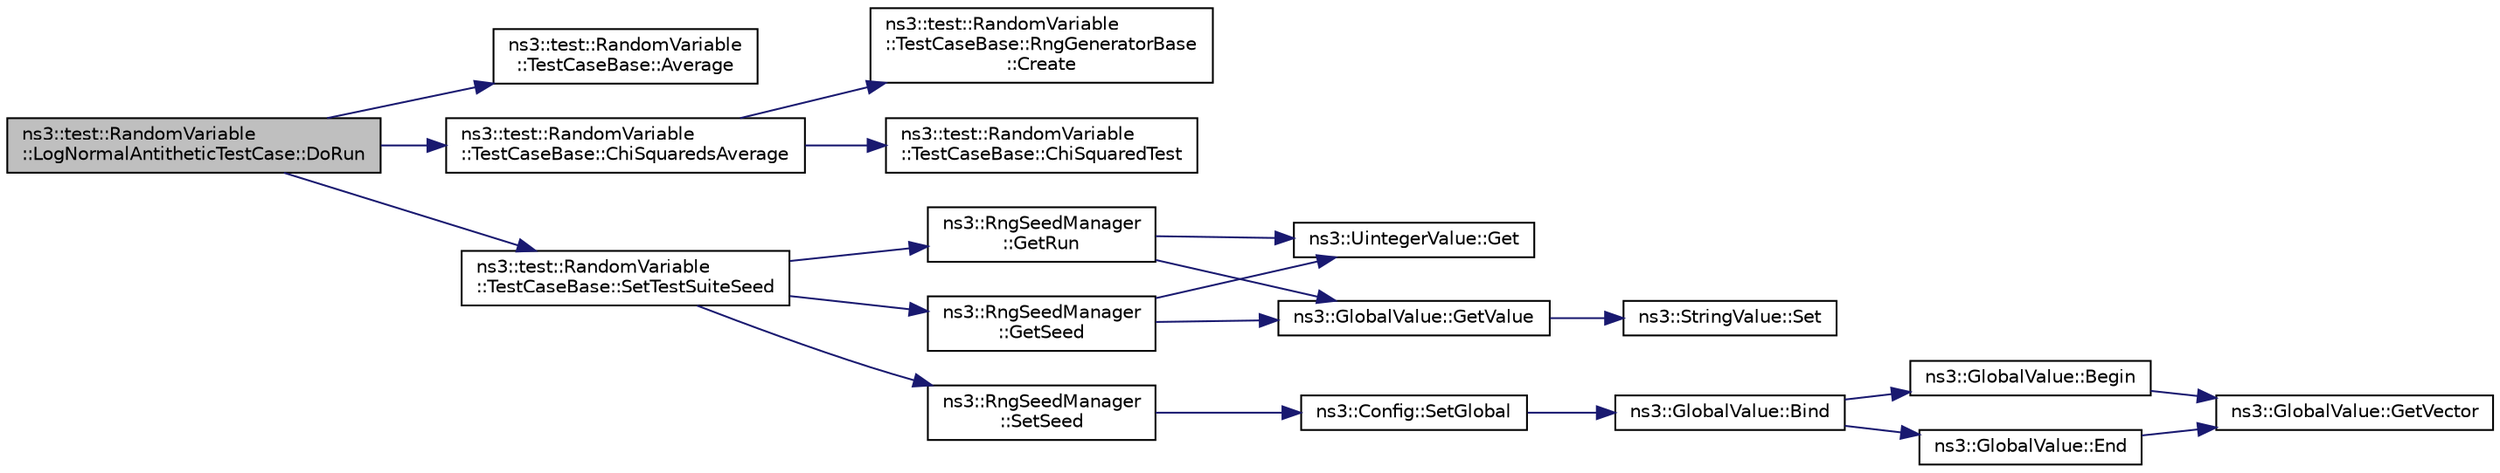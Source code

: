 digraph "ns3::test::RandomVariable::LogNormalAntitheticTestCase::DoRun"
{
 // LATEX_PDF_SIZE
  edge [fontname="Helvetica",fontsize="10",labelfontname="Helvetica",labelfontsize="10"];
  node [fontname="Helvetica",fontsize="10",shape=record];
  rankdir="LR";
  Node1 [label="ns3::test::RandomVariable\l::LogNormalAntitheticTestCase::DoRun",height=0.2,width=0.4,color="black", fillcolor="grey75", style="filled", fontcolor="black",tooltip="Implementation to actually run this TestCase."];
  Node1 -> Node2 [color="midnightblue",fontsize="10",style="solid",fontname="Helvetica"];
  Node2 [label="ns3::test::RandomVariable\l::TestCaseBase::Average",height=0.2,width=0.4,color="black", fillcolor="white", style="filled",URL="$classns3_1_1test_1_1_random_variable_1_1_test_case_base.html#af77b2af7793ccbc49cb81a930b825ca2",tooltip="Compute the average of a random variable."];
  Node1 -> Node3 [color="midnightblue",fontsize="10",style="solid",fontname="Helvetica"];
  Node3 [label="ns3::test::RandomVariable\l::TestCaseBase::ChiSquaredsAverage",height=0.2,width=0.4,color="black", fillcolor="white", style="filled",URL="$classns3_1_1test_1_1_random_variable_1_1_test_case_base.html#a3bc48b81b77b96ff6f1499ed3b58624f",tooltip="Average the chi squared value over some number of runs, each run with a new instance of the random nu..."];
  Node3 -> Node4 [color="midnightblue",fontsize="10",style="solid",fontname="Helvetica"];
  Node4 [label="ns3::test::RandomVariable\l::TestCaseBase::ChiSquaredTest",height=0.2,width=0.4,color="black", fillcolor="white", style="filled",URL="$classns3_1_1test_1_1_random_variable_1_1_test_case_base.html#a66108beea5570d70cdd1666df70d24c2",tooltip="Compute the chi square value from a random variable."];
  Node3 -> Node5 [color="midnightblue",fontsize="10",style="solid",fontname="Helvetica"];
  Node5 [label="ns3::test::RandomVariable\l::TestCaseBase::RngGeneratorBase\l::Create",height=0.2,width=0.4,color="black", fillcolor="white", style="filled",URL="$classns3_1_1test_1_1_random_variable_1_1_test_case_base_1_1_rng_generator_base.html#a3eea414a81f304d8815d6e8d39daaf2f",tooltip="Create a new instance of a random variable stream."];
  Node1 -> Node6 [color="midnightblue",fontsize="10",style="solid",fontname="Helvetica"];
  Node6 [label="ns3::test::RandomVariable\l::TestCaseBase::SetTestSuiteSeed",height=0.2,width=0.4,color="black", fillcolor="white", style="filled",URL="$classns3_1_1test_1_1_random_variable_1_1_test_case_base.html#a9dadb0945f5a8eb9fbd3af08bd87c689",tooltip="Set the seed used for this test suite."];
  Node6 -> Node7 [color="midnightblue",fontsize="10",style="solid",fontname="Helvetica"];
  Node7 [label="ns3::RngSeedManager\l::GetRun",height=0.2,width=0.4,color="black", fillcolor="white", style="filled",URL="$classns3_1_1_rng_seed_manager.html#afaf1b845d2523df05ca341a930de24b3",tooltip="Get the current run number."];
  Node7 -> Node8 [color="midnightblue",fontsize="10",style="solid",fontname="Helvetica"];
  Node8 [label="ns3::UintegerValue::Get",height=0.2,width=0.4,color="black", fillcolor="white", style="filled",URL="$classns3_1_1_uinteger_value.html#a82f7ad2ff90cfebf9f6292bb6ace0a05",tooltip=" "];
  Node7 -> Node9 [color="midnightblue",fontsize="10",style="solid",fontname="Helvetica"];
  Node9 [label="ns3::GlobalValue::GetValue",height=0.2,width=0.4,color="black", fillcolor="white", style="filled",URL="$classns3_1_1_global_value.html#a48a99242193fb69609a17332733e8600",tooltip="Get the value."];
  Node9 -> Node10 [color="midnightblue",fontsize="10",style="solid",fontname="Helvetica"];
  Node10 [label="ns3::StringValue::Set",height=0.2,width=0.4,color="black", fillcolor="white", style="filled",URL="$classns3_1_1_string_value.html#a17693012c6f2c52875e0d631fbf40155",tooltip="Set the value."];
  Node6 -> Node11 [color="midnightblue",fontsize="10",style="solid",fontname="Helvetica"];
  Node11 [label="ns3::RngSeedManager\l::GetSeed",height=0.2,width=0.4,color="black", fillcolor="white", style="filled",URL="$classns3_1_1_rng_seed_manager.html#a09f2d185f02aac599cd5a244c4b73ba5",tooltip="Get the current seed value which will be used by all subsequently instantiated RandomVariableStream o..."];
  Node11 -> Node8 [color="midnightblue",fontsize="10",style="solid",fontname="Helvetica"];
  Node11 -> Node9 [color="midnightblue",fontsize="10",style="solid",fontname="Helvetica"];
  Node6 -> Node12 [color="midnightblue",fontsize="10",style="solid",fontname="Helvetica"];
  Node12 [label="ns3::RngSeedManager\l::SetSeed",height=0.2,width=0.4,color="black", fillcolor="white", style="filled",URL="$classns3_1_1_rng_seed_manager.html#ab2a95901871c7b47a3dcf0f70adc58f4",tooltip="Set the seed."];
  Node12 -> Node13 [color="midnightblue",fontsize="10",style="solid",fontname="Helvetica"];
  Node13 [label="ns3::Config::SetGlobal",height=0.2,width=0.4,color="black", fillcolor="white", style="filled",URL="$group__config.html#ga0e12663a7bd119b65d0a219a578f2a3c",tooltip=" "];
  Node13 -> Node14 [color="midnightblue",fontsize="10",style="solid",fontname="Helvetica"];
  Node14 [label="ns3::GlobalValue::Bind",height=0.2,width=0.4,color="black", fillcolor="white", style="filled",URL="$classns3_1_1_global_value.html#a4fe56773b98d1047cd50e974256fd14a",tooltip="Iterate over the set of GlobalValues until a matching name is found and then set its value with Globa..."];
  Node14 -> Node15 [color="midnightblue",fontsize="10",style="solid",fontname="Helvetica"];
  Node15 [label="ns3::GlobalValue::Begin",height=0.2,width=0.4,color="black", fillcolor="white", style="filled",URL="$classns3_1_1_global_value.html#acdeb71b28fe45d98523a2168e8807d83",tooltip="The Begin iterator."];
  Node15 -> Node16 [color="midnightblue",fontsize="10",style="solid",fontname="Helvetica"];
  Node16 [label="ns3::GlobalValue::GetVector",height=0.2,width=0.4,color="black", fillcolor="white", style="filled",URL="$classns3_1_1_global_value.html#a69fde3a69c812df719c42b4e2ebde77e",tooltip="Get the static vector of all GlobalValues."];
  Node14 -> Node17 [color="midnightblue",fontsize="10",style="solid",fontname="Helvetica"];
  Node17 [label="ns3::GlobalValue::End",height=0.2,width=0.4,color="black", fillcolor="white", style="filled",URL="$classns3_1_1_global_value.html#a2488c329999cf507cc7f7aeb173a4a75",tooltip="The End iterator."];
  Node17 -> Node16 [color="midnightblue",fontsize="10",style="solid",fontname="Helvetica"];
}
